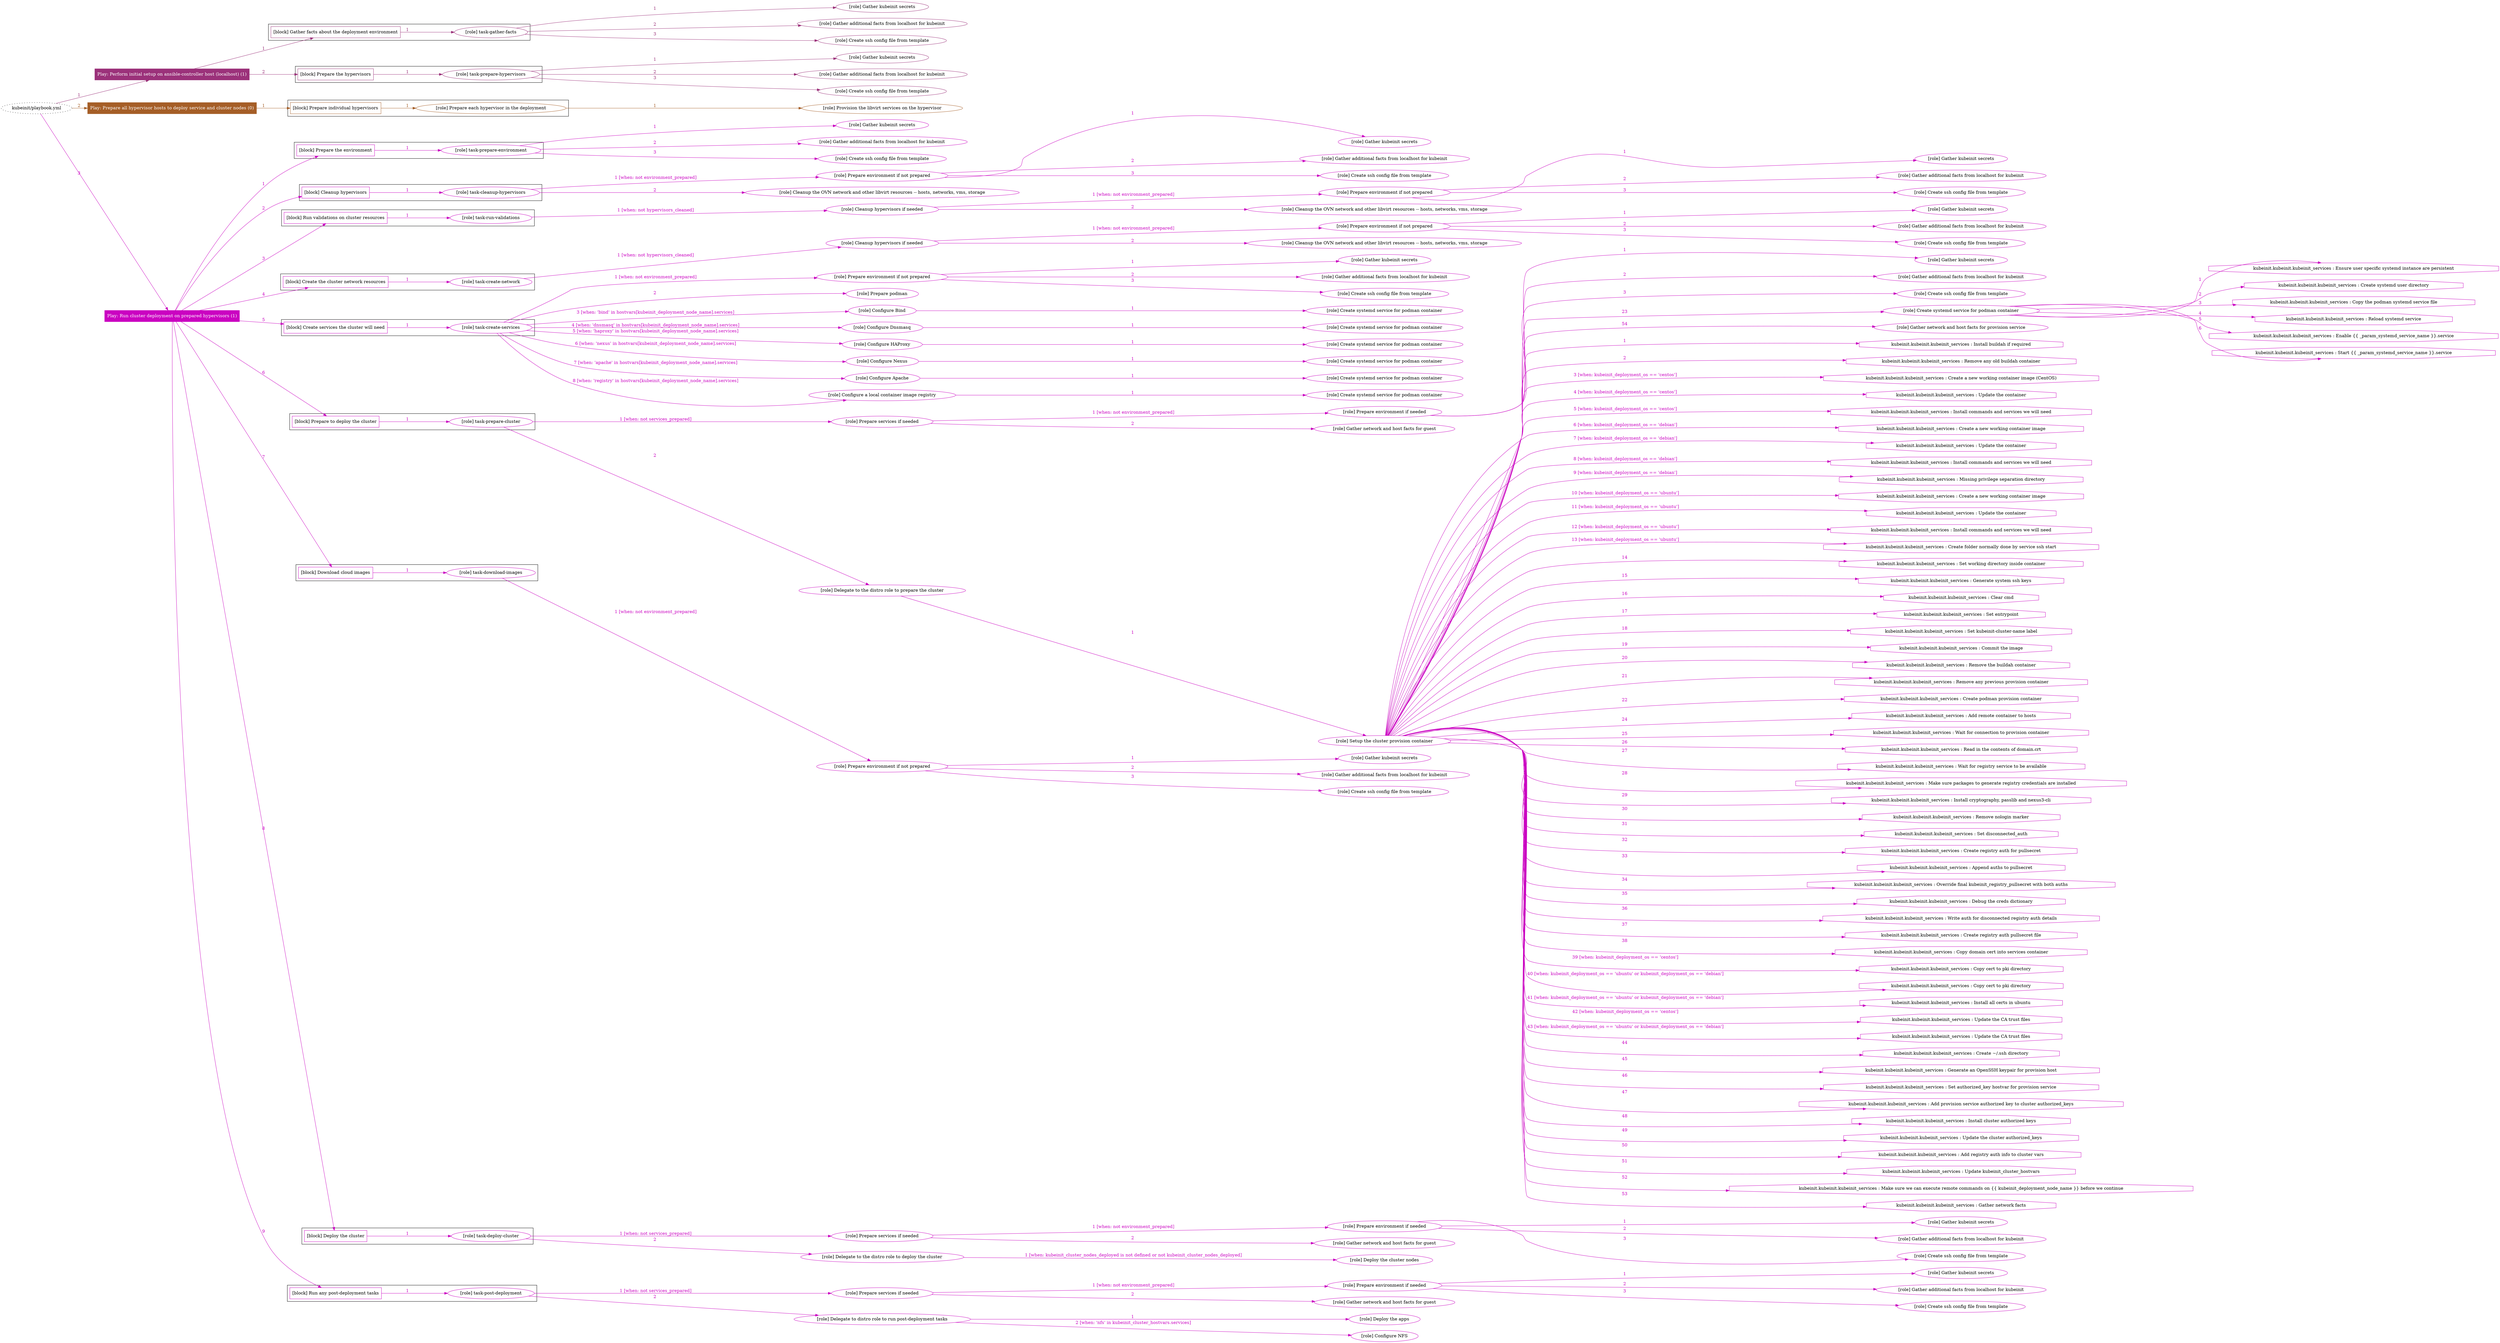 digraph {
	graph [concentrate=true ordering=in rankdir=LR ratio=fill]
	edge [esep=5 sep=10]
	"kubeinit/playbook.yml" [id=root_node style=dotted]
	play_161fb545 [label="Play: Perform initial setup on ansible-controller host (localhost) (1)" color="#9b317a" fontcolor="#ffffff" id=play_161fb545 shape=box style=filled tooltip=localhost]
	"kubeinit/playbook.yml" -> play_161fb545 [label="1 " color="#9b317a" fontcolor="#9b317a" id=edge_07bc4ae9 labeltooltip="1 " tooltip="1 "]
	subgraph "Gather kubeinit secrets" {
		role_1d4ae0b4 [label="[role] Gather kubeinit secrets" color="#9b317a" id=role_1d4ae0b4 tooltip="Gather kubeinit secrets"]
	}
	subgraph "Gather additional facts from localhost for kubeinit" {
		role_0557d3f3 [label="[role] Gather additional facts from localhost for kubeinit" color="#9b317a" id=role_0557d3f3 tooltip="Gather additional facts from localhost for kubeinit"]
	}
	subgraph "Create ssh config file from template" {
		role_966be692 [label="[role] Create ssh config file from template" color="#9b317a" id=role_966be692 tooltip="Create ssh config file from template"]
	}
	subgraph "task-gather-facts" {
		role_795b5321 [label="[role] task-gather-facts" color="#9b317a" id=role_795b5321 tooltip="task-gather-facts"]
		role_795b5321 -> role_1d4ae0b4 [label="1 " color="#9b317a" fontcolor="#9b317a" id=edge_e25fa1c0 labeltooltip="1 " tooltip="1 "]
		role_795b5321 -> role_0557d3f3 [label="2 " color="#9b317a" fontcolor="#9b317a" id=edge_8106f0be labeltooltip="2 " tooltip="2 "]
		role_795b5321 -> role_966be692 [label="3 " color="#9b317a" fontcolor="#9b317a" id=edge_cc050c00 labeltooltip="3 " tooltip="3 "]
	}
	subgraph "Gather kubeinit secrets" {
		role_13ea6774 [label="[role] Gather kubeinit secrets" color="#9b317a" id=role_13ea6774 tooltip="Gather kubeinit secrets"]
	}
	subgraph "Gather additional facts from localhost for kubeinit" {
		role_c8b3fc0b [label="[role] Gather additional facts from localhost for kubeinit" color="#9b317a" id=role_c8b3fc0b tooltip="Gather additional facts from localhost for kubeinit"]
	}
	subgraph "Create ssh config file from template" {
		role_4794362a [label="[role] Create ssh config file from template" color="#9b317a" id=role_4794362a tooltip="Create ssh config file from template"]
	}
	subgraph "task-prepare-hypervisors" {
		role_e2f5c1db [label="[role] task-prepare-hypervisors" color="#9b317a" id=role_e2f5c1db tooltip="task-prepare-hypervisors"]
		role_e2f5c1db -> role_13ea6774 [label="1 " color="#9b317a" fontcolor="#9b317a" id=edge_d39ec761 labeltooltip="1 " tooltip="1 "]
		role_e2f5c1db -> role_c8b3fc0b [label="2 " color="#9b317a" fontcolor="#9b317a" id=edge_7929bf1a labeltooltip="2 " tooltip="2 "]
		role_e2f5c1db -> role_4794362a [label="3 " color="#9b317a" fontcolor="#9b317a" id=edge_9513ed74 labeltooltip="3 " tooltip="3 "]
	}
	subgraph "Play: Perform initial setup on ansible-controller host (localhost) (1)" {
		play_161fb545 -> block_f057c8a6 [label=1 color="#9b317a" fontcolor="#9b317a" id=edge_de170e1b labeltooltip=1 tooltip=1]
		subgraph cluster_block_f057c8a6 {
			block_f057c8a6 [label="[block] Gather facts about the deployment environment" color="#9b317a" id=block_f057c8a6 labeltooltip="Gather facts about the deployment environment" shape=box tooltip="Gather facts about the deployment environment"]
			block_f057c8a6 -> role_795b5321 [label="1 " color="#9b317a" fontcolor="#9b317a" id=edge_22dc1c09 labeltooltip="1 " tooltip="1 "]
		}
		play_161fb545 -> block_312e659e [label=2 color="#9b317a" fontcolor="#9b317a" id=edge_0783a48b labeltooltip=2 tooltip=2]
		subgraph cluster_block_312e659e {
			block_312e659e [label="[block] Prepare the hypervisors" color="#9b317a" id=block_312e659e labeltooltip="Prepare the hypervisors" shape=box tooltip="Prepare the hypervisors"]
			block_312e659e -> role_e2f5c1db [label="1 " color="#9b317a" fontcolor="#9b317a" id=edge_181864c2 labeltooltip="1 " tooltip="1 "]
		}
	}
	play_097ec805 [label="Play: Prepare all hypervisor hosts to deploy service and cluster nodes (0)" color="#a55e27" fontcolor="#ffffff" id=play_097ec805 shape=box style=filled tooltip="Play: Prepare all hypervisor hosts to deploy service and cluster nodes (0)"]
	"kubeinit/playbook.yml" -> play_097ec805 [label="2 " color="#a55e27" fontcolor="#a55e27" id=edge_aebc85f0 labeltooltip="2 " tooltip="2 "]
	subgraph "Provision the libvirt services on the hypervisor" {
		role_3a2ae333 [label="[role] Provision the libvirt services on the hypervisor" color="#a55e27" id=role_3a2ae333 tooltip="Provision the libvirt services on the hypervisor"]
	}
	subgraph "Prepare each hypervisor in the deployment" {
		role_af806492 [label="[role] Prepare each hypervisor in the deployment" color="#a55e27" id=role_af806492 tooltip="Prepare each hypervisor in the deployment"]
		role_af806492 -> role_3a2ae333 [label="1 " color="#a55e27" fontcolor="#a55e27" id=edge_7d1c34f5 labeltooltip="1 " tooltip="1 "]
	}
	subgraph "Play: Prepare all hypervisor hosts to deploy service and cluster nodes (0)" {
		play_097ec805 -> block_094e171e [label=1 color="#a55e27" fontcolor="#a55e27" id=edge_fd8a26fb labeltooltip=1 tooltip=1]
		subgraph cluster_block_094e171e {
			block_094e171e [label="[block] Prepare individual hypervisors" color="#a55e27" id=block_094e171e labeltooltip="Prepare individual hypervisors" shape=box tooltip="Prepare individual hypervisors"]
			block_094e171e -> role_af806492 [label="1 " color="#a55e27" fontcolor="#a55e27" id=edge_0597531b labeltooltip="1 " tooltip="1 "]
		}
	}
	play_4b646411 [label="Play: Run cluster deployment on prepared hypervisors (1)" color="#ca02c1" fontcolor="#ffffff" id=play_4b646411 shape=box style=filled tooltip=localhost]
	"kubeinit/playbook.yml" -> play_4b646411 [label="3 " color="#ca02c1" fontcolor="#ca02c1" id=edge_4d733286 labeltooltip="3 " tooltip="3 "]
	subgraph "Gather kubeinit secrets" {
		role_c26badb5 [label="[role] Gather kubeinit secrets" color="#ca02c1" id=role_c26badb5 tooltip="Gather kubeinit secrets"]
	}
	subgraph "Gather additional facts from localhost for kubeinit" {
		role_538abefe [label="[role] Gather additional facts from localhost for kubeinit" color="#ca02c1" id=role_538abefe tooltip="Gather additional facts from localhost for kubeinit"]
	}
	subgraph "Create ssh config file from template" {
		role_8607a881 [label="[role] Create ssh config file from template" color="#ca02c1" id=role_8607a881 tooltip="Create ssh config file from template"]
	}
	subgraph "task-prepare-environment" {
		role_8136260b [label="[role] task-prepare-environment" color="#ca02c1" id=role_8136260b tooltip="task-prepare-environment"]
		role_8136260b -> role_c26badb5 [label="1 " color="#ca02c1" fontcolor="#ca02c1" id=edge_46ea714c labeltooltip="1 " tooltip="1 "]
		role_8136260b -> role_538abefe [label="2 " color="#ca02c1" fontcolor="#ca02c1" id=edge_efdd5c2e labeltooltip="2 " tooltip="2 "]
		role_8136260b -> role_8607a881 [label="3 " color="#ca02c1" fontcolor="#ca02c1" id=edge_ff48f983 labeltooltip="3 " tooltip="3 "]
	}
	subgraph "Gather kubeinit secrets" {
		role_77845cfb [label="[role] Gather kubeinit secrets" color="#ca02c1" id=role_77845cfb tooltip="Gather kubeinit secrets"]
	}
	subgraph "Gather additional facts from localhost for kubeinit" {
		role_7197af75 [label="[role] Gather additional facts from localhost for kubeinit" color="#ca02c1" id=role_7197af75 tooltip="Gather additional facts from localhost for kubeinit"]
	}
	subgraph "Create ssh config file from template" {
		role_c1a0d251 [label="[role] Create ssh config file from template" color="#ca02c1" id=role_c1a0d251 tooltip="Create ssh config file from template"]
	}
	subgraph "Prepare environment if not prepared" {
		role_d78b7ed5 [label="[role] Prepare environment if not prepared" color="#ca02c1" id=role_d78b7ed5 tooltip="Prepare environment if not prepared"]
		role_d78b7ed5 -> role_77845cfb [label="1 " color="#ca02c1" fontcolor="#ca02c1" id=edge_22ce2a37 labeltooltip="1 " tooltip="1 "]
		role_d78b7ed5 -> role_7197af75 [label="2 " color="#ca02c1" fontcolor="#ca02c1" id=edge_e9028660 labeltooltip="2 " tooltip="2 "]
		role_d78b7ed5 -> role_c1a0d251 [label="3 " color="#ca02c1" fontcolor="#ca02c1" id=edge_a6bd80c3 labeltooltip="3 " tooltip="3 "]
	}
	subgraph "Cleanup the OVN network and other libvirt resources -- hosts, networks, vms, storage" {
		role_cdbc198e [label="[role] Cleanup the OVN network and other libvirt resources -- hosts, networks, vms, storage" color="#ca02c1" id=role_cdbc198e tooltip="Cleanup the OVN network and other libvirt resources -- hosts, networks, vms, storage"]
	}
	subgraph "task-cleanup-hypervisors" {
		role_639eb0eb [label="[role] task-cleanup-hypervisors" color="#ca02c1" id=role_639eb0eb tooltip="task-cleanup-hypervisors"]
		role_639eb0eb -> role_d78b7ed5 [label="1 [when: not environment_prepared]" color="#ca02c1" fontcolor="#ca02c1" id=edge_4f6e9cdd labeltooltip="1 [when: not environment_prepared]" tooltip="1 [when: not environment_prepared]"]
		role_639eb0eb -> role_cdbc198e [label="2 " color="#ca02c1" fontcolor="#ca02c1" id=edge_8d7f98b1 labeltooltip="2 " tooltip="2 "]
	}
	subgraph "Gather kubeinit secrets" {
		role_e64cbb1a [label="[role] Gather kubeinit secrets" color="#ca02c1" id=role_e64cbb1a tooltip="Gather kubeinit secrets"]
	}
	subgraph "Gather additional facts from localhost for kubeinit" {
		role_98e47393 [label="[role] Gather additional facts from localhost for kubeinit" color="#ca02c1" id=role_98e47393 tooltip="Gather additional facts from localhost for kubeinit"]
	}
	subgraph "Create ssh config file from template" {
		role_b12498a5 [label="[role] Create ssh config file from template" color="#ca02c1" id=role_b12498a5 tooltip="Create ssh config file from template"]
	}
	subgraph "Prepare environment if not prepared" {
		role_a5c18c9c [label="[role] Prepare environment if not prepared" color="#ca02c1" id=role_a5c18c9c tooltip="Prepare environment if not prepared"]
		role_a5c18c9c -> role_e64cbb1a [label="1 " color="#ca02c1" fontcolor="#ca02c1" id=edge_e4ed903b labeltooltip="1 " tooltip="1 "]
		role_a5c18c9c -> role_98e47393 [label="2 " color="#ca02c1" fontcolor="#ca02c1" id=edge_84cdb03b labeltooltip="2 " tooltip="2 "]
		role_a5c18c9c -> role_b12498a5 [label="3 " color="#ca02c1" fontcolor="#ca02c1" id=edge_fd107c45 labeltooltip="3 " tooltip="3 "]
	}
	subgraph "Cleanup the OVN network and other libvirt resources -- hosts, networks, vms, storage" {
		role_38e33fdc [label="[role] Cleanup the OVN network and other libvirt resources -- hosts, networks, vms, storage" color="#ca02c1" id=role_38e33fdc tooltip="Cleanup the OVN network and other libvirt resources -- hosts, networks, vms, storage"]
	}
	subgraph "Cleanup hypervisors if needed" {
		role_2266b50e [label="[role] Cleanup hypervisors if needed" color="#ca02c1" id=role_2266b50e tooltip="Cleanup hypervisors if needed"]
		role_2266b50e -> role_a5c18c9c [label="1 [when: not environment_prepared]" color="#ca02c1" fontcolor="#ca02c1" id=edge_72daf93e labeltooltip="1 [when: not environment_prepared]" tooltip="1 [when: not environment_prepared]"]
		role_2266b50e -> role_38e33fdc [label="2 " color="#ca02c1" fontcolor="#ca02c1" id=edge_45f33d71 labeltooltip="2 " tooltip="2 "]
	}
	subgraph "task-run-validations" {
		role_00cfceb2 [label="[role] task-run-validations" color="#ca02c1" id=role_00cfceb2 tooltip="task-run-validations"]
		role_00cfceb2 -> role_2266b50e [label="1 [when: not hypervisors_cleaned]" color="#ca02c1" fontcolor="#ca02c1" id=edge_a82a592e labeltooltip="1 [when: not hypervisors_cleaned]" tooltip="1 [when: not hypervisors_cleaned]"]
	}
	subgraph "Gather kubeinit secrets" {
		role_e0aba7d0 [label="[role] Gather kubeinit secrets" color="#ca02c1" id=role_e0aba7d0 tooltip="Gather kubeinit secrets"]
	}
	subgraph "Gather additional facts from localhost for kubeinit" {
		role_9ad39211 [label="[role] Gather additional facts from localhost for kubeinit" color="#ca02c1" id=role_9ad39211 tooltip="Gather additional facts from localhost for kubeinit"]
	}
	subgraph "Create ssh config file from template" {
		role_c715d12a [label="[role] Create ssh config file from template" color="#ca02c1" id=role_c715d12a tooltip="Create ssh config file from template"]
	}
	subgraph "Prepare environment if not prepared" {
		role_6df77b5b [label="[role] Prepare environment if not prepared" color="#ca02c1" id=role_6df77b5b tooltip="Prepare environment if not prepared"]
		role_6df77b5b -> role_e0aba7d0 [label="1 " color="#ca02c1" fontcolor="#ca02c1" id=edge_cfae0a87 labeltooltip="1 " tooltip="1 "]
		role_6df77b5b -> role_9ad39211 [label="2 " color="#ca02c1" fontcolor="#ca02c1" id=edge_0b344768 labeltooltip="2 " tooltip="2 "]
		role_6df77b5b -> role_c715d12a [label="3 " color="#ca02c1" fontcolor="#ca02c1" id=edge_f10e1a5e labeltooltip="3 " tooltip="3 "]
	}
	subgraph "Cleanup the OVN network and other libvirt resources -- hosts, networks, vms, storage" {
		role_6e565cf8 [label="[role] Cleanup the OVN network and other libvirt resources -- hosts, networks, vms, storage" color="#ca02c1" id=role_6e565cf8 tooltip="Cleanup the OVN network and other libvirt resources -- hosts, networks, vms, storage"]
	}
	subgraph "Cleanup hypervisors if needed" {
		role_74137e73 [label="[role] Cleanup hypervisors if needed" color="#ca02c1" id=role_74137e73 tooltip="Cleanup hypervisors if needed"]
		role_74137e73 -> role_6df77b5b [label="1 [when: not environment_prepared]" color="#ca02c1" fontcolor="#ca02c1" id=edge_16efb86e labeltooltip="1 [when: not environment_prepared]" tooltip="1 [when: not environment_prepared]"]
		role_74137e73 -> role_6e565cf8 [label="2 " color="#ca02c1" fontcolor="#ca02c1" id=edge_742bc786 labeltooltip="2 " tooltip="2 "]
	}
	subgraph "task-create-network" {
		role_76b92125 [label="[role] task-create-network" color="#ca02c1" id=role_76b92125 tooltip="task-create-network"]
		role_76b92125 -> role_74137e73 [label="1 [when: not hypervisors_cleaned]" color="#ca02c1" fontcolor="#ca02c1" id=edge_37650b84 labeltooltip="1 [when: not hypervisors_cleaned]" tooltip="1 [when: not hypervisors_cleaned]"]
	}
	subgraph "Gather kubeinit secrets" {
		role_a2f4f093 [label="[role] Gather kubeinit secrets" color="#ca02c1" id=role_a2f4f093 tooltip="Gather kubeinit secrets"]
	}
	subgraph "Gather additional facts from localhost for kubeinit" {
		role_24dbbfd0 [label="[role] Gather additional facts from localhost for kubeinit" color="#ca02c1" id=role_24dbbfd0 tooltip="Gather additional facts from localhost for kubeinit"]
	}
	subgraph "Create ssh config file from template" {
		role_99889668 [label="[role] Create ssh config file from template" color="#ca02c1" id=role_99889668 tooltip="Create ssh config file from template"]
	}
	subgraph "Prepare environment if not prepared" {
		role_e1d9a2fe [label="[role] Prepare environment if not prepared" color="#ca02c1" id=role_e1d9a2fe tooltip="Prepare environment if not prepared"]
		role_e1d9a2fe -> role_a2f4f093 [label="1 " color="#ca02c1" fontcolor="#ca02c1" id=edge_87b93f56 labeltooltip="1 " tooltip="1 "]
		role_e1d9a2fe -> role_24dbbfd0 [label="2 " color="#ca02c1" fontcolor="#ca02c1" id=edge_62134ba2 labeltooltip="2 " tooltip="2 "]
		role_e1d9a2fe -> role_99889668 [label="3 " color="#ca02c1" fontcolor="#ca02c1" id=edge_2d51f99e labeltooltip="3 " tooltip="3 "]
	}
	subgraph "Prepare podman" {
		role_8a45f755 [label="[role] Prepare podman" color="#ca02c1" id=role_8a45f755 tooltip="Prepare podman"]
	}
	subgraph "Create systemd service for podman container" {
		role_1eb85fe0 [label="[role] Create systemd service for podman container" color="#ca02c1" id=role_1eb85fe0 tooltip="Create systemd service for podman container"]
	}
	subgraph "Configure Bind" {
		role_d8ce7f6c [label="[role] Configure Bind" color="#ca02c1" id=role_d8ce7f6c tooltip="Configure Bind"]
		role_d8ce7f6c -> role_1eb85fe0 [label="1 " color="#ca02c1" fontcolor="#ca02c1" id=edge_16bc37e4 labeltooltip="1 " tooltip="1 "]
	}
	subgraph "Create systemd service for podman container" {
		role_e0b02c57 [label="[role] Create systemd service for podman container" color="#ca02c1" id=role_e0b02c57 tooltip="Create systemd service for podman container"]
	}
	subgraph "Configure Dnsmasq" {
		role_8887bf1d [label="[role] Configure Dnsmasq" color="#ca02c1" id=role_8887bf1d tooltip="Configure Dnsmasq"]
		role_8887bf1d -> role_e0b02c57 [label="1 " color="#ca02c1" fontcolor="#ca02c1" id=edge_5bd469f8 labeltooltip="1 " tooltip="1 "]
	}
	subgraph "Create systemd service for podman container" {
		role_62176a92 [label="[role] Create systemd service for podman container" color="#ca02c1" id=role_62176a92 tooltip="Create systemd service for podman container"]
	}
	subgraph "Configure HAProxy" {
		role_5ac6f48b [label="[role] Configure HAProxy" color="#ca02c1" id=role_5ac6f48b tooltip="Configure HAProxy"]
		role_5ac6f48b -> role_62176a92 [label="1 " color="#ca02c1" fontcolor="#ca02c1" id=edge_8a759e9c labeltooltip="1 " tooltip="1 "]
	}
	subgraph "Create systemd service for podman container" {
		role_4e74ee73 [label="[role] Create systemd service for podman container" color="#ca02c1" id=role_4e74ee73 tooltip="Create systemd service for podman container"]
	}
	subgraph "Configure Nexus" {
		role_d71cc348 [label="[role] Configure Nexus" color="#ca02c1" id=role_d71cc348 tooltip="Configure Nexus"]
		role_d71cc348 -> role_4e74ee73 [label="1 " color="#ca02c1" fontcolor="#ca02c1" id=edge_0de68a00 labeltooltip="1 " tooltip="1 "]
	}
	subgraph "Create systemd service for podman container" {
		role_491981ed [label="[role] Create systemd service for podman container" color="#ca02c1" id=role_491981ed tooltip="Create systemd service for podman container"]
	}
	subgraph "Configure Apache" {
		role_ea9db0ea [label="[role] Configure Apache" color="#ca02c1" id=role_ea9db0ea tooltip="Configure Apache"]
		role_ea9db0ea -> role_491981ed [label="1 " color="#ca02c1" fontcolor="#ca02c1" id=edge_3520ad9e labeltooltip="1 " tooltip="1 "]
	}
	subgraph "Create systemd service for podman container" {
		role_93341c23 [label="[role] Create systemd service for podman container" color="#ca02c1" id=role_93341c23 tooltip="Create systemd service for podman container"]
	}
	subgraph "Configure a local container image registry" {
		role_f07576aa [label="[role] Configure a local container image registry" color="#ca02c1" id=role_f07576aa tooltip="Configure a local container image registry"]
		role_f07576aa -> role_93341c23 [label="1 " color="#ca02c1" fontcolor="#ca02c1" id=edge_aefea14f labeltooltip="1 " tooltip="1 "]
	}
	subgraph "task-create-services" {
		role_06b4d552 [label="[role] task-create-services" color="#ca02c1" id=role_06b4d552 tooltip="task-create-services"]
		role_06b4d552 -> role_e1d9a2fe [label="1 [when: not environment_prepared]" color="#ca02c1" fontcolor="#ca02c1" id=edge_2adce123 labeltooltip="1 [when: not environment_prepared]" tooltip="1 [when: not environment_prepared]"]
		role_06b4d552 -> role_8a45f755 [label="2 " color="#ca02c1" fontcolor="#ca02c1" id=edge_92478814 labeltooltip="2 " tooltip="2 "]
		role_06b4d552 -> role_d8ce7f6c [label="3 [when: 'bind' in hostvars[kubeinit_deployment_node_name].services]" color="#ca02c1" fontcolor="#ca02c1" id=edge_ccc0a01f labeltooltip="3 [when: 'bind' in hostvars[kubeinit_deployment_node_name].services]" tooltip="3 [when: 'bind' in hostvars[kubeinit_deployment_node_name].services]"]
		role_06b4d552 -> role_8887bf1d [label="4 [when: 'dnsmasq' in hostvars[kubeinit_deployment_node_name].services]" color="#ca02c1" fontcolor="#ca02c1" id=edge_9f41b535 labeltooltip="4 [when: 'dnsmasq' in hostvars[kubeinit_deployment_node_name].services]" tooltip="4 [when: 'dnsmasq' in hostvars[kubeinit_deployment_node_name].services]"]
		role_06b4d552 -> role_5ac6f48b [label="5 [when: 'haproxy' in hostvars[kubeinit_deployment_node_name].services]" color="#ca02c1" fontcolor="#ca02c1" id=edge_1514c240 labeltooltip="5 [when: 'haproxy' in hostvars[kubeinit_deployment_node_name].services]" tooltip="5 [when: 'haproxy' in hostvars[kubeinit_deployment_node_name].services]"]
		role_06b4d552 -> role_d71cc348 [label="6 [when: 'nexus' in hostvars[kubeinit_deployment_node_name].services]" color="#ca02c1" fontcolor="#ca02c1" id=edge_27ca3f04 labeltooltip="6 [when: 'nexus' in hostvars[kubeinit_deployment_node_name].services]" tooltip="6 [when: 'nexus' in hostvars[kubeinit_deployment_node_name].services]"]
		role_06b4d552 -> role_ea9db0ea [label="7 [when: 'apache' in hostvars[kubeinit_deployment_node_name].services]" color="#ca02c1" fontcolor="#ca02c1" id=edge_29c1d843 labeltooltip="7 [when: 'apache' in hostvars[kubeinit_deployment_node_name].services]" tooltip="7 [when: 'apache' in hostvars[kubeinit_deployment_node_name].services]"]
		role_06b4d552 -> role_f07576aa [label="8 [when: 'registry' in hostvars[kubeinit_deployment_node_name].services]" color="#ca02c1" fontcolor="#ca02c1" id=edge_b29a48a8 labeltooltip="8 [when: 'registry' in hostvars[kubeinit_deployment_node_name].services]" tooltip="8 [when: 'registry' in hostvars[kubeinit_deployment_node_name].services]"]
	}
	subgraph "Gather kubeinit secrets" {
		role_848a20da [label="[role] Gather kubeinit secrets" color="#ca02c1" id=role_848a20da tooltip="Gather kubeinit secrets"]
	}
	subgraph "Gather additional facts from localhost for kubeinit" {
		role_be961be1 [label="[role] Gather additional facts from localhost for kubeinit" color="#ca02c1" id=role_be961be1 tooltip="Gather additional facts from localhost for kubeinit"]
	}
	subgraph "Create ssh config file from template" {
		role_9dfc5c3a [label="[role] Create ssh config file from template" color="#ca02c1" id=role_9dfc5c3a tooltip="Create ssh config file from template"]
	}
	subgraph "Prepare environment if needed" {
		role_c9c03fee [label="[role] Prepare environment if needed" color="#ca02c1" id=role_c9c03fee tooltip="Prepare environment if needed"]
		role_c9c03fee -> role_848a20da [label="1 " color="#ca02c1" fontcolor="#ca02c1" id=edge_3715dfe8 labeltooltip="1 " tooltip="1 "]
		role_c9c03fee -> role_be961be1 [label="2 " color="#ca02c1" fontcolor="#ca02c1" id=edge_08354f8f labeltooltip="2 " tooltip="2 "]
		role_c9c03fee -> role_9dfc5c3a [label="3 " color="#ca02c1" fontcolor="#ca02c1" id=edge_955cbb79 labeltooltip="3 " tooltip="3 "]
	}
	subgraph "Gather network and host facts for guest" {
		role_fb88a51d [label="[role] Gather network and host facts for guest" color="#ca02c1" id=role_fb88a51d tooltip="Gather network and host facts for guest"]
	}
	subgraph "Prepare services if needed" {
		role_73895873 [label="[role] Prepare services if needed" color="#ca02c1" id=role_73895873 tooltip="Prepare services if needed"]
		role_73895873 -> role_c9c03fee [label="1 [when: not environment_prepared]" color="#ca02c1" fontcolor="#ca02c1" id=edge_ca8d6138 labeltooltip="1 [when: not environment_prepared]" tooltip="1 [when: not environment_prepared]"]
		role_73895873 -> role_fb88a51d [label="2 " color="#ca02c1" fontcolor="#ca02c1" id=edge_a195a735 labeltooltip="2 " tooltip="2 "]
	}
	subgraph "Create systemd service for podman container" {
		role_ae908179 [label="[role] Create systemd service for podman container" color="#ca02c1" id=role_ae908179 tooltip="Create systemd service for podman container"]
		task_70da8f4c [label="kubeinit.kubeinit.kubeinit_services : Ensure user specific systemd instance are persistent" color="#ca02c1" id=task_70da8f4c shape=octagon tooltip="kubeinit.kubeinit.kubeinit_services : Ensure user specific systemd instance are persistent"]
		role_ae908179 -> task_70da8f4c [label="1 " color="#ca02c1" fontcolor="#ca02c1" id=edge_ea4719f0 labeltooltip="1 " tooltip="1 "]
		task_1a4ffa28 [label="kubeinit.kubeinit.kubeinit_services : Create systemd user directory" color="#ca02c1" id=task_1a4ffa28 shape=octagon tooltip="kubeinit.kubeinit.kubeinit_services : Create systemd user directory"]
		role_ae908179 -> task_1a4ffa28 [label="2 " color="#ca02c1" fontcolor="#ca02c1" id=edge_a71a3ab7 labeltooltip="2 " tooltip="2 "]
		task_116a84b4 [label="kubeinit.kubeinit.kubeinit_services : Copy the podman systemd service file" color="#ca02c1" id=task_116a84b4 shape=octagon tooltip="kubeinit.kubeinit.kubeinit_services : Copy the podman systemd service file"]
		role_ae908179 -> task_116a84b4 [label="3 " color="#ca02c1" fontcolor="#ca02c1" id=edge_732172d6 labeltooltip="3 " tooltip="3 "]
		task_022e41e7 [label="kubeinit.kubeinit.kubeinit_services : Reload systemd service" color="#ca02c1" id=task_022e41e7 shape=octagon tooltip="kubeinit.kubeinit.kubeinit_services : Reload systemd service"]
		role_ae908179 -> task_022e41e7 [label="4 " color="#ca02c1" fontcolor="#ca02c1" id=edge_14517e40 labeltooltip="4 " tooltip="4 "]
		task_234d7673 [label="kubeinit.kubeinit.kubeinit_services : Enable {{ _param_systemd_service_name }}.service" color="#ca02c1" id=task_234d7673 shape=octagon tooltip="kubeinit.kubeinit.kubeinit_services : Enable {{ _param_systemd_service_name }}.service"]
		role_ae908179 -> task_234d7673 [label="5 " color="#ca02c1" fontcolor="#ca02c1" id=edge_cbd40cfc labeltooltip="5 " tooltip="5 "]
		task_ea78f2dc [label="kubeinit.kubeinit.kubeinit_services : Start {{ _param_systemd_service_name }}.service" color="#ca02c1" id=task_ea78f2dc shape=octagon tooltip="kubeinit.kubeinit.kubeinit_services : Start {{ _param_systemd_service_name }}.service"]
		role_ae908179 -> task_ea78f2dc [label="6 " color="#ca02c1" fontcolor="#ca02c1" id=edge_f1c38bbb labeltooltip="6 " tooltip="6 "]
	}
	subgraph "Gather network and host facts for provision service" {
		role_8ab2c367 [label="[role] Gather network and host facts for provision service" color="#ca02c1" id=role_8ab2c367 tooltip="Gather network and host facts for provision service"]
	}
	subgraph "Setup the cluster provision container" {
		role_2602a9e4 [label="[role] Setup the cluster provision container" color="#ca02c1" id=role_2602a9e4 tooltip="Setup the cluster provision container"]
		task_89b37c84 [label="kubeinit.kubeinit.kubeinit_services : Install buildah if required" color="#ca02c1" id=task_89b37c84 shape=octagon tooltip="kubeinit.kubeinit.kubeinit_services : Install buildah if required"]
		role_2602a9e4 -> task_89b37c84 [label="1 " color="#ca02c1" fontcolor="#ca02c1" id=edge_e7e9a555 labeltooltip="1 " tooltip="1 "]
		task_ecfc0b03 [label="kubeinit.kubeinit.kubeinit_services : Remove any old buildah container" color="#ca02c1" id=task_ecfc0b03 shape=octagon tooltip="kubeinit.kubeinit.kubeinit_services : Remove any old buildah container"]
		role_2602a9e4 -> task_ecfc0b03 [label="2 " color="#ca02c1" fontcolor="#ca02c1" id=edge_fa55474d labeltooltip="2 " tooltip="2 "]
		task_7e312e91 [label="kubeinit.kubeinit.kubeinit_services : Create a new working container image (CentOS)" color="#ca02c1" id=task_7e312e91 shape=octagon tooltip="kubeinit.kubeinit.kubeinit_services : Create a new working container image (CentOS)"]
		role_2602a9e4 -> task_7e312e91 [label="3 [when: kubeinit_deployment_os == 'centos']" color="#ca02c1" fontcolor="#ca02c1" id=edge_f2edcd56 labeltooltip="3 [when: kubeinit_deployment_os == 'centos']" tooltip="3 [when: kubeinit_deployment_os == 'centos']"]
		task_3ff66a09 [label="kubeinit.kubeinit.kubeinit_services : Update the container" color="#ca02c1" id=task_3ff66a09 shape=octagon tooltip="kubeinit.kubeinit.kubeinit_services : Update the container"]
		role_2602a9e4 -> task_3ff66a09 [label="4 [when: kubeinit_deployment_os == 'centos']" color="#ca02c1" fontcolor="#ca02c1" id=edge_3556de99 labeltooltip="4 [when: kubeinit_deployment_os == 'centos']" tooltip="4 [when: kubeinit_deployment_os == 'centos']"]
		task_9fe0d851 [label="kubeinit.kubeinit.kubeinit_services : Install commands and services we will need" color="#ca02c1" id=task_9fe0d851 shape=octagon tooltip="kubeinit.kubeinit.kubeinit_services : Install commands and services we will need"]
		role_2602a9e4 -> task_9fe0d851 [label="5 [when: kubeinit_deployment_os == 'centos']" color="#ca02c1" fontcolor="#ca02c1" id=edge_c0fbcce6 labeltooltip="5 [when: kubeinit_deployment_os == 'centos']" tooltip="5 [when: kubeinit_deployment_os == 'centos']"]
		task_754b387e [label="kubeinit.kubeinit.kubeinit_services : Create a new working container image" color="#ca02c1" id=task_754b387e shape=octagon tooltip="kubeinit.kubeinit.kubeinit_services : Create a new working container image"]
		role_2602a9e4 -> task_754b387e [label="6 [when: kubeinit_deployment_os == 'debian']" color="#ca02c1" fontcolor="#ca02c1" id=edge_146572fe labeltooltip="6 [when: kubeinit_deployment_os == 'debian']" tooltip="6 [when: kubeinit_deployment_os == 'debian']"]
		task_5daa2b6d [label="kubeinit.kubeinit.kubeinit_services : Update the container" color="#ca02c1" id=task_5daa2b6d shape=octagon tooltip="kubeinit.kubeinit.kubeinit_services : Update the container"]
		role_2602a9e4 -> task_5daa2b6d [label="7 [when: kubeinit_deployment_os == 'debian']" color="#ca02c1" fontcolor="#ca02c1" id=edge_1d1caf1a labeltooltip="7 [when: kubeinit_deployment_os == 'debian']" tooltip="7 [when: kubeinit_deployment_os == 'debian']"]
		task_371fb4fb [label="kubeinit.kubeinit.kubeinit_services : Install commands and services we will need" color="#ca02c1" id=task_371fb4fb shape=octagon tooltip="kubeinit.kubeinit.kubeinit_services : Install commands and services we will need"]
		role_2602a9e4 -> task_371fb4fb [label="8 [when: kubeinit_deployment_os == 'debian']" color="#ca02c1" fontcolor="#ca02c1" id=edge_4f69d211 labeltooltip="8 [when: kubeinit_deployment_os == 'debian']" tooltip="8 [when: kubeinit_deployment_os == 'debian']"]
		task_dc09f3f8 [label="kubeinit.kubeinit.kubeinit_services : Missing privilege separation directory" color="#ca02c1" id=task_dc09f3f8 shape=octagon tooltip="kubeinit.kubeinit.kubeinit_services : Missing privilege separation directory"]
		role_2602a9e4 -> task_dc09f3f8 [label="9 [when: kubeinit_deployment_os == 'debian']" color="#ca02c1" fontcolor="#ca02c1" id=edge_b6358277 labeltooltip="9 [when: kubeinit_deployment_os == 'debian']" tooltip="9 [when: kubeinit_deployment_os == 'debian']"]
		task_8e7ab317 [label="kubeinit.kubeinit.kubeinit_services : Create a new working container image" color="#ca02c1" id=task_8e7ab317 shape=octagon tooltip="kubeinit.kubeinit.kubeinit_services : Create a new working container image"]
		role_2602a9e4 -> task_8e7ab317 [label="10 [when: kubeinit_deployment_os == 'ubuntu']" color="#ca02c1" fontcolor="#ca02c1" id=edge_eedebe9c labeltooltip="10 [when: kubeinit_deployment_os == 'ubuntu']" tooltip="10 [when: kubeinit_deployment_os == 'ubuntu']"]
		task_ba49e489 [label="kubeinit.kubeinit.kubeinit_services : Update the container" color="#ca02c1" id=task_ba49e489 shape=octagon tooltip="kubeinit.kubeinit.kubeinit_services : Update the container"]
		role_2602a9e4 -> task_ba49e489 [label="11 [when: kubeinit_deployment_os == 'ubuntu']" color="#ca02c1" fontcolor="#ca02c1" id=edge_d67f8b91 labeltooltip="11 [when: kubeinit_deployment_os == 'ubuntu']" tooltip="11 [when: kubeinit_deployment_os == 'ubuntu']"]
		task_f8fecd41 [label="kubeinit.kubeinit.kubeinit_services : Install commands and services we will need" color="#ca02c1" id=task_f8fecd41 shape=octagon tooltip="kubeinit.kubeinit.kubeinit_services : Install commands and services we will need"]
		role_2602a9e4 -> task_f8fecd41 [label="12 [when: kubeinit_deployment_os == 'ubuntu']" color="#ca02c1" fontcolor="#ca02c1" id=edge_fe57be5d labeltooltip="12 [when: kubeinit_deployment_os == 'ubuntu']" tooltip="12 [when: kubeinit_deployment_os == 'ubuntu']"]
		task_43f54566 [label="kubeinit.kubeinit.kubeinit_services : Create folder normally done by service ssh start" color="#ca02c1" id=task_43f54566 shape=octagon tooltip="kubeinit.kubeinit.kubeinit_services : Create folder normally done by service ssh start"]
		role_2602a9e4 -> task_43f54566 [label="13 [when: kubeinit_deployment_os == 'ubuntu']" color="#ca02c1" fontcolor="#ca02c1" id=edge_54099abb labeltooltip="13 [when: kubeinit_deployment_os == 'ubuntu']" tooltip="13 [when: kubeinit_deployment_os == 'ubuntu']"]
		task_272daee3 [label="kubeinit.kubeinit.kubeinit_services : Set working directory inside container" color="#ca02c1" id=task_272daee3 shape=octagon tooltip="kubeinit.kubeinit.kubeinit_services : Set working directory inside container"]
		role_2602a9e4 -> task_272daee3 [label="14 " color="#ca02c1" fontcolor="#ca02c1" id=edge_c6cbfd69 labeltooltip="14 " tooltip="14 "]
		task_2f5c1ce8 [label="kubeinit.kubeinit.kubeinit_services : Generate system ssh keys" color="#ca02c1" id=task_2f5c1ce8 shape=octagon tooltip="kubeinit.kubeinit.kubeinit_services : Generate system ssh keys"]
		role_2602a9e4 -> task_2f5c1ce8 [label="15 " color="#ca02c1" fontcolor="#ca02c1" id=edge_88bd8923 labeltooltip="15 " tooltip="15 "]
		task_68986e9d [label="kubeinit.kubeinit.kubeinit_services : Clear cmd" color="#ca02c1" id=task_68986e9d shape=octagon tooltip="kubeinit.kubeinit.kubeinit_services : Clear cmd"]
		role_2602a9e4 -> task_68986e9d [label="16 " color="#ca02c1" fontcolor="#ca02c1" id=edge_0d160b7d labeltooltip="16 " tooltip="16 "]
		task_f53e6592 [label="kubeinit.kubeinit.kubeinit_services : Set entrypoint" color="#ca02c1" id=task_f53e6592 shape=octagon tooltip="kubeinit.kubeinit.kubeinit_services : Set entrypoint"]
		role_2602a9e4 -> task_f53e6592 [label="17 " color="#ca02c1" fontcolor="#ca02c1" id=edge_f86a76be labeltooltip="17 " tooltip="17 "]
		task_de8ad903 [label="kubeinit.kubeinit.kubeinit_services : Set kubeinit-cluster-name label" color="#ca02c1" id=task_de8ad903 shape=octagon tooltip="kubeinit.kubeinit.kubeinit_services : Set kubeinit-cluster-name label"]
		role_2602a9e4 -> task_de8ad903 [label="18 " color="#ca02c1" fontcolor="#ca02c1" id=edge_acdd26cd labeltooltip="18 " tooltip="18 "]
		task_4ee34953 [label="kubeinit.kubeinit.kubeinit_services : Commit the image" color="#ca02c1" id=task_4ee34953 shape=octagon tooltip="kubeinit.kubeinit.kubeinit_services : Commit the image"]
		role_2602a9e4 -> task_4ee34953 [label="19 " color="#ca02c1" fontcolor="#ca02c1" id=edge_6bd4c338 labeltooltip="19 " tooltip="19 "]
		task_04770679 [label="kubeinit.kubeinit.kubeinit_services : Remove the buildah container" color="#ca02c1" id=task_04770679 shape=octagon tooltip="kubeinit.kubeinit.kubeinit_services : Remove the buildah container"]
		role_2602a9e4 -> task_04770679 [label="20 " color="#ca02c1" fontcolor="#ca02c1" id=edge_ccf6bf61 labeltooltip="20 " tooltip="20 "]
		task_96ba7447 [label="kubeinit.kubeinit.kubeinit_services : Remove any previous provision container" color="#ca02c1" id=task_96ba7447 shape=octagon tooltip="kubeinit.kubeinit.kubeinit_services : Remove any previous provision container"]
		role_2602a9e4 -> task_96ba7447 [label="21 " color="#ca02c1" fontcolor="#ca02c1" id=edge_13946dbc labeltooltip="21 " tooltip="21 "]
		task_e1fad9e6 [label="kubeinit.kubeinit.kubeinit_services : Create podman provision container" color="#ca02c1" id=task_e1fad9e6 shape=octagon tooltip="kubeinit.kubeinit.kubeinit_services : Create podman provision container"]
		role_2602a9e4 -> task_e1fad9e6 [label="22 " color="#ca02c1" fontcolor="#ca02c1" id=edge_25fdeb2f labeltooltip="22 " tooltip="22 "]
		role_2602a9e4 -> role_ae908179 [label="23 " color="#ca02c1" fontcolor="#ca02c1" id=edge_3b81960c labeltooltip="23 " tooltip="23 "]
		task_1d40d923 [label="kubeinit.kubeinit.kubeinit_services : Add remote container to hosts" color="#ca02c1" id=task_1d40d923 shape=octagon tooltip="kubeinit.kubeinit.kubeinit_services : Add remote container to hosts"]
		role_2602a9e4 -> task_1d40d923 [label="24 " color="#ca02c1" fontcolor="#ca02c1" id=edge_5579b1e3 labeltooltip="24 " tooltip="24 "]
		task_e9ae2a59 [label="kubeinit.kubeinit.kubeinit_services : Wait for connection to provision container" color="#ca02c1" id=task_e9ae2a59 shape=octagon tooltip="kubeinit.kubeinit.kubeinit_services : Wait for connection to provision container"]
		role_2602a9e4 -> task_e9ae2a59 [label="25 " color="#ca02c1" fontcolor="#ca02c1" id=edge_ed278fc2 labeltooltip="25 " tooltip="25 "]
		task_fb742193 [label="kubeinit.kubeinit.kubeinit_services : Read in the contents of domain.crt" color="#ca02c1" id=task_fb742193 shape=octagon tooltip="kubeinit.kubeinit.kubeinit_services : Read in the contents of domain.crt"]
		role_2602a9e4 -> task_fb742193 [label="26 " color="#ca02c1" fontcolor="#ca02c1" id=edge_3f61d5b9 labeltooltip="26 " tooltip="26 "]
		task_44404f04 [label="kubeinit.kubeinit.kubeinit_services : Wait for registry service to be available" color="#ca02c1" id=task_44404f04 shape=octagon tooltip="kubeinit.kubeinit.kubeinit_services : Wait for registry service to be available"]
		role_2602a9e4 -> task_44404f04 [label="27 " color="#ca02c1" fontcolor="#ca02c1" id=edge_16e7651c labeltooltip="27 " tooltip="27 "]
		task_134627f8 [label="kubeinit.kubeinit.kubeinit_services : Make sure packages to generate registry credentials are installed" color="#ca02c1" id=task_134627f8 shape=octagon tooltip="kubeinit.kubeinit.kubeinit_services : Make sure packages to generate registry credentials are installed"]
		role_2602a9e4 -> task_134627f8 [label="28 " color="#ca02c1" fontcolor="#ca02c1" id=edge_6cc4dbfe labeltooltip="28 " tooltip="28 "]
		task_06fbd3a8 [label="kubeinit.kubeinit.kubeinit_services : Install cryptography, passlib and nexus3-cli" color="#ca02c1" id=task_06fbd3a8 shape=octagon tooltip="kubeinit.kubeinit.kubeinit_services : Install cryptography, passlib and nexus3-cli"]
		role_2602a9e4 -> task_06fbd3a8 [label="29 " color="#ca02c1" fontcolor="#ca02c1" id=edge_7d9a53c3 labeltooltip="29 " tooltip="29 "]
		task_8c495966 [label="kubeinit.kubeinit.kubeinit_services : Remove nologin marker" color="#ca02c1" id=task_8c495966 shape=octagon tooltip="kubeinit.kubeinit.kubeinit_services : Remove nologin marker"]
		role_2602a9e4 -> task_8c495966 [label="30 " color="#ca02c1" fontcolor="#ca02c1" id=edge_050ec3df labeltooltip="30 " tooltip="30 "]
		task_dd5af7fa [label="kubeinit.kubeinit.kubeinit_services : Set disconnected_auth" color="#ca02c1" id=task_dd5af7fa shape=octagon tooltip="kubeinit.kubeinit.kubeinit_services : Set disconnected_auth"]
		role_2602a9e4 -> task_dd5af7fa [label="31 " color="#ca02c1" fontcolor="#ca02c1" id=edge_af6da552 labeltooltip="31 " tooltip="31 "]
		task_9866184e [label="kubeinit.kubeinit.kubeinit_services : Create registry auth for pullsecret" color="#ca02c1" id=task_9866184e shape=octagon tooltip="kubeinit.kubeinit.kubeinit_services : Create registry auth for pullsecret"]
		role_2602a9e4 -> task_9866184e [label="32 " color="#ca02c1" fontcolor="#ca02c1" id=edge_82905af3 labeltooltip="32 " tooltip="32 "]
		task_c286f497 [label="kubeinit.kubeinit.kubeinit_services : Append auths to pullsecret" color="#ca02c1" id=task_c286f497 shape=octagon tooltip="kubeinit.kubeinit.kubeinit_services : Append auths to pullsecret"]
		role_2602a9e4 -> task_c286f497 [label="33 " color="#ca02c1" fontcolor="#ca02c1" id=edge_71bfd763 labeltooltip="33 " tooltip="33 "]
		task_89e83428 [label="kubeinit.kubeinit.kubeinit_services : Override final kubeinit_registry_pullsecret with both auths" color="#ca02c1" id=task_89e83428 shape=octagon tooltip="kubeinit.kubeinit.kubeinit_services : Override final kubeinit_registry_pullsecret with both auths"]
		role_2602a9e4 -> task_89e83428 [label="34 " color="#ca02c1" fontcolor="#ca02c1" id=edge_cf50d9ec labeltooltip="34 " tooltip="34 "]
		task_67fe98d1 [label="kubeinit.kubeinit.kubeinit_services : Debug the creds dictionary" color="#ca02c1" id=task_67fe98d1 shape=octagon tooltip="kubeinit.kubeinit.kubeinit_services : Debug the creds dictionary"]
		role_2602a9e4 -> task_67fe98d1 [label="35 " color="#ca02c1" fontcolor="#ca02c1" id=edge_334ce54d labeltooltip="35 " tooltip="35 "]
		task_bdba622b [label="kubeinit.kubeinit.kubeinit_services : Write auth for disconnected registry auth details" color="#ca02c1" id=task_bdba622b shape=octagon tooltip="kubeinit.kubeinit.kubeinit_services : Write auth for disconnected registry auth details"]
		role_2602a9e4 -> task_bdba622b [label="36 " color="#ca02c1" fontcolor="#ca02c1" id=edge_6b37a0b2 labeltooltip="36 " tooltip="36 "]
		task_3308ac8f [label="kubeinit.kubeinit.kubeinit_services : Create registry auth pullsecret file" color="#ca02c1" id=task_3308ac8f shape=octagon tooltip="kubeinit.kubeinit.kubeinit_services : Create registry auth pullsecret file"]
		role_2602a9e4 -> task_3308ac8f [label="37 " color="#ca02c1" fontcolor="#ca02c1" id=edge_783e73a3 labeltooltip="37 " tooltip="37 "]
		task_64c1d356 [label="kubeinit.kubeinit.kubeinit_services : Copy domain cert into services container" color="#ca02c1" id=task_64c1d356 shape=octagon tooltip="kubeinit.kubeinit.kubeinit_services : Copy domain cert into services container"]
		role_2602a9e4 -> task_64c1d356 [label="38 " color="#ca02c1" fontcolor="#ca02c1" id=edge_aaa4e676 labeltooltip="38 " tooltip="38 "]
		task_7ae6aac1 [label="kubeinit.kubeinit.kubeinit_services : Copy cert to pki directory" color="#ca02c1" id=task_7ae6aac1 shape=octagon tooltip="kubeinit.kubeinit.kubeinit_services : Copy cert to pki directory"]
		role_2602a9e4 -> task_7ae6aac1 [label="39 [when: kubeinit_deployment_os == 'centos']" color="#ca02c1" fontcolor="#ca02c1" id=edge_575244d8 labeltooltip="39 [when: kubeinit_deployment_os == 'centos']" tooltip="39 [when: kubeinit_deployment_os == 'centos']"]
		task_ab9ef9e4 [label="kubeinit.kubeinit.kubeinit_services : Copy cert to pki directory" color="#ca02c1" id=task_ab9ef9e4 shape=octagon tooltip="kubeinit.kubeinit.kubeinit_services : Copy cert to pki directory"]
		role_2602a9e4 -> task_ab9ef9e4 [label="40 [when: kubeinit_deployment_os == 'ubuntu' or kubeinit_deployment_os == 'debian']" color="#ca02c1" fontcolor="#ca02c1" id=edge_fd15d7f4 labeltooltip="40 [when: kubeinit_deployment_os == 'ubuntu' or kubeinit_deployment_os == 'debian']" tooltip="40 [when: kubeinit_deployment_os == 'ubuntu' or kubeinit_deployment_os == 'debian']"]
		task_64a30e01 [label="kubeinit.kubeinit.kubeinit_services : Install all certs in ubuntu" color="#ca02c1" id=task_64a30e01 shape=octagon tooltip="kubeinit.kubeinit.kubeinit_services : Install all certs in ubuntu"]
		role_2602a9e4 -> task_64a30e01 [label="41 [when: kubeinit_deployment_os == 'ubuntu' or kubeinit_deployment_os == 'debian']" color="#ca02c1" fontcolor="#ca02c1" id=edge_29c5643e labeltooltip="41 [when: kubeinit_deployment_os == 'ubuntu' or kubeinit_deployment_os == 'debian']" tooltip="41 [when: kubeinit_deployment_os == 'ubuntu' or kubeinit_deployment_os == 'debian']"]
		task_e0f46f05 [label="kubeinit.kubeinit.kubeinit_services : Update the CA trust files" color="#ca02c1" id=task_e0f46f05 shape=octagon tooltip="kubeinit.kubeinit.kubeinit_services : Update the CA trust files"]
		role_2602a9e4 -> task_e0f46f05 [label="42 [when: kubeinit_deployment_os == 'centos']" color="#ca02c1" fontcolor="#ca02c1" id=edge_ee46f582 labeltooltip="42 [when: kubeinit_deployment_os == 'centos']" tooltip="42 [when: kubeinit_deployment_os == 'centos']"]
		task_e5dc6833 [label="kubeinit.kubeinit.kubeinit_services : Update the CA trust files" color="#ca02c1" id=task_e5dc6833 shape=octagon tooltip="kubeinit.kubeinit.kubeinit_services : Update the CA trust files"]
		role_2602a9e4 -> task_e5dc6833 [label="43 [when: kubeinit_deployment_os == 'ubuntu' or kubeinit_deployment_os == 'debian']" color="#ca02c1" fontcolor="#ca02c1" id=edge_d8a12030 labeltooltip="43 [when: kubeinit_deployment_os == 'ubuntu' or kubeinit_deployment_os == 'debian']" tooltip="43 [when: kubeinit_deployment_os == 'ubuntu' or kubeinit_deployment_os == 'debian']"]
		task_fa1206b4 [label="kubeinit.kubeinit.kubeinit_services : Create ~/.ssh directory" color="#ca02c1" id=task_fa1206b4 shape=octagon tooltip="kubeinit.kubeinit.kubeinit_services : Create ~/.ssh directory"]
		role_2602a9e4 -> task_fa1206b4 [label="44 " color="#ca02c1" fontcolor="#ca02c1" id=edge_25f1b578 labeltooltip="44 " tooltip="44 "]
		task_17507067 [label="kubeinit.kubeinit.kubeinit_services : Generate an OpenSSH keypair for provision host" color="#ca02c1" id=task_17507067 shape=octagon tooltip="kubeinit.kubeinit.kubeinit_services : Generate an OpenSSH keypair for provision host"]
		role_2602a9e4 -> task_17507067 [label="45 " color="#ca02c1" fontcolor="#ca02c1" id=edge_4925e213 labeltooltip="45 " tooltip="45 "]
		task_4049c67a [label="kubeinit.kubeinit.kubeinit_services : Set authorized_key hostvar for provision service" color="#ca02c1" id=task_4049c67a shape=octagon tooltip="kubeinit.kubeinit.kubeinit_services : Set authorized_key hostvar for provision service"]
		role_2602a9e4 -> task_4049c67a [label="46 " color="#ca02c1" fontcolor="#ca02c1" id=edge_bc1b4b05 labeltooltip="46 " tooltip="46 "]
		task_885e4ebe [label="kubeinit.kubeinit.kubeinit_services : Add provision service authorized key to cluster authorized_keys" color="#ca02c1" id=task_885e4ebe shape=octagon tooltip="kubeinit.kubeinit.kubeinit_services : Add provision service authorized key to cluster authorized_keys"]
		role_2602a9e4 -> task_885e4ebe [label="47 " color="#ca02c1" fontcolor="#ca02c1" id=edge_93beeeb2 labeltooltip="47 " tooltip="47 "]
		task_b4068a0c [label="kubeinit.kubeinit.kubeinit_services : Install cluster authorized keys" color="#ca02c1" id=task_b4068a0c shape=octagon tooltip="kubeinit.kubeinit.kubeinit_services : Install cluster authorized keys"]
		role_2602a9e4 -> task_b4068a0c [label="48 " color="#ca02c1" fontcolor="#ca02c1" id=edge_7bbe8f15 labeltooltip="48 " tooltip="48 "]
		task_d50f78bb [label="kubeinit.kubeinit.kubeinit_services : Update the cluster authorized_keys" color="#ca02c1" id=task_d50f78bb shape=octagon tooltip="kubeinit.kubeinit.kubeinit_services : Update the cluster authorized_keys"]
		role_2602a9e4 -> task_d50f78bb [label="49 " color="#ca02c1" fontcolor="#ca02c1" id=edge_468554c8 labeltooltip="49 " tooltip="49 "]
		task_f74e1533 [label="kubeinit.kubeinit.kubeinit_services : Add registry auth info to cluster vars" color="#ca02c1" id=task_f74e1533 shape=octagon tooltip="kubeinit.kubeinit.kubeinit_services : Add registry auth info to cluster vars"]
		role_2602a9e4 -> task_f74e1533 [label="50 " color="#ca02c1" fontcolor="#ca02c1" id=edge_a66f3ff0 labeltooltip="50 " tooltip="50 "]
		task_b9e78271 [label="kubeinit.kubeinit.kubeinit_services : Update kubeinit_cluster_hostvars" color="#ca02c1" id=task_b9e78271 shape=octagon tooltip="kubeinit.kubeinit.kubeinit_services : Update kubeinit_cluster_hostvars"]
		role_2602a9e4 -> task_b9e78271 [label="51 " color="#ca02c1" fontcolor="#ca02c1" id=edge_c44d0a5e labeltooltip="51 " tooltip="51 "]
		task_dcbf6860 [label="kubeinit.kubeinit.kubeinit_services : Make sure we can execute remote commands on {{ kubeinit_deployment_node_name }} before we continue" color="#ca02c1" id=task_dcbf6860 shape=octagon tooltip="kubeinit.kubeinit.kubeinit_services : Make sure we can execute remote commands on {{ kubeinit_deployment_node_name }} before we continue"]
		role_2602a9e4 -> task_dcbf6860 [label="52 " color="#ca02c1" fontcolor="#ca02c1" id=edge_ba24182d labeltooltip="52 " tooltip="52 "]
		task_c39c600e [label="kubeinit.kubeinit.kubeinit_services : Gather network facts" color="#ca02c1" id=task_c39c600e shape=octagon tooltip="kubeinit.kubeinit.kubeinit_services : Gather network facts"]
		role_2602a9e4 -> task_c39c600e [label="53 " color="#ca02c1" fontcolor="#ca02c1" id=edge_4910cf87 labeltooltip="53 " tooltip="53 "]
		role_2602a9e4 -> role_8ab2c367 [label="54 " color="#ca02c1" fontcolor="#ca02c1" id=edge_4790f362 labeltooltip="54 " tooltip="54 "]
	}
	subgraph "Delegate to the distro role to prepare the cluster" {
		role_23c45ef6 [label="[role] Delegate to the distro role to prepare the cluster" color="#ca02c1" id=role_23c45ef6 tooltip="Delegate to the distro role to prepare the cluster"]
		role_23c45ef6 -> role_2602a9e4 [label="1 " color="#ca02c1" fontcolor="#ca02c1" id=edge_68827877 labeltooltip="1 " tooltip="1 "]
	}
	subgraph "task-prepare-cluster" {
		role_f9c4b8d7 [label="[role] task-prepare-cluster" color="#ca02c1" id=role_f9c4b8d7 tooltip="task-prepare-cluster"]
		role_f9c4b8d7 -> role_73895873 [label="1 [when: not services_prepared]" color="#ca02c1" fontcolor="#ca02c1" id=edge_a529bb20 labeltooltip="1 [when: not services_prepared]" tooltip="1 [when: not services_prepared]"]
		role_f9c4b8d7 -> role_23c45ef6 [label="2 " color="#ca02c1" fontcolor="#ca02c1" id=edge_2cf9dafc labeltooltip="2 " tooltip="2 "]
	}
	subgraph "Gather kubeinit secrets" {
		role_2bd27a24 [label="[role] Gather kubeinit secrets" color="#ca02c1" id=role_2bd27a24 tooltip="Gather kubeinit secrets"]
	}
	subgraph "Gather additional facts from localhost for kubeinit" {
		role_1e5f5d61 [label="[role] Gather additional facts from localhost for kubeinit" color="#ca02c1" id=role_1e5f5d61 tooltip="Gather additional facts from localhost for kubeinit"]
	}
	subgraph "Create ssh config file from template" {
		role_4e18fdcb [label="[role] Create ssh config file from template" color="#ca02c1" id=role_4e18fdcb tooltip="Create ssh config file from template"]
	}
	subgraph "Prepare environment if not prepared" {
		role_6d54ff86 [label="[role] Prepare environment if not prepared" color="#ca02c1" id=role_6d54ff86 tooltip="Prepare environment if not prepared"]
		role_6d54ff86 -> role_2bd27a24 [label="1 " color="#ca02c1" fontcolor="#ca02c1" id=edge_105df3de labeltooltip="1 " tooltip="1 "]
		role_6d54ff86 -> role_1e5f5d61 [label="2 " color="#ca02c1" fontcolor="#ca02c1" id=edge_1fbb6e57 labeltooltip="2 " tooltip="2 "]
		role_6d54ff86 -> role_4e18fdcb [label="3 " color="#ca02c1" fontcolor="#ca02c1" id=edge_d327378d labeltooltip="3 " tooltip="3 "]
	}
	subgraph "task-download-images" {
		role_11123b91 [label="[role] task-download-images" color="#ca02c1" id=role_11123b91 tooltip="task-download-images"]
		role_11123b91 -> role_6d54ff86 [label="1 [when: not environment_prepared]" color="#ca02c1" fontcolor="#ca02c1" id=edge_9a5b8b24 labeltooltip="1 [when: not environment_prepared]" tooltip="1 [when: not environment_prepared]"]
	}
	subgraph "Gather kubeinit secrets" {
		role_c445e957 [label="[role] Gather kubeinit secrets" color="#ca02c1" id=role_c445e957 tooltip="Gather kubeinit secrets"]
	}
	subgraph "Gather additional facts from localhost for kubeinit" {
		role_412e29c5 [label="[role] Gather additional facts from localhost for kubeinit" color="#ca02c1" id=role_412e29c5 tooltip="Gather additional facts from localhost for kubeinit"]
	}
	subgraph "Create ssh config file from template" {
		role_634cfd05 [label="[role] Create ssh config file from template" color="#ca02c1" id=role_634cfd05 tooltip="Create ssh config file from template"]
	}
	subgraph "Prepare environment if needed" {
		role_a7936ec2 [label="[role] Prepare environment if needed" color="#ca02c1" id=role_a7936ec2 tooltip="Prepare environment if needed"]
		role_a7936ec2 -> role_c445e957 [label="1 " color="#ca02c1" fontcolor="#ca02c1" id=edge_e3b88641 labeltooltip="1 " tooltip="1 "]
		role_a7936ec2 -> role_412e29c5 [label="2 " color="#ca02c1" fontcolor="#ca02c1" id=edge_8de3b789 labeltooltip="2 " tooltip="2 "]
		role_a7936ec2 -> role_634cfd05 [label="3 " color="#ca02c1" fontcolor="#ca02c1" id=edge_1aa5cc7e labeltooltip="3 " tooltip="3 "]
	}
	subgraph "Gather network and host facts for guest" {
		role_b6bcac95 [label="[role] Gather network and host facts for guest" color="#ca02c1" id=role_b6bcac95 tooltip="Gather network and host facts for guest"]
	}
	subgraph "Prepare services if needed" {
		role_7e91a552 [label="[role] Prepare services if needed" color="#ca02c1" id=role_7e91a552 tooltip="Prepare services if needed"]
		role_7e91a552 -> role_a7936ec2 [label="1 [when: not environment_prepared]" color="#ca02c1" fontcolor="#ca02c1" id=edge_764ad638 labeltooltip="1 [when: not environment_prepared]" tooltip="1 [when: not environment_prepared]"]
		role_7e91a552 -> role_b6bcac95 [label="2 " color="#ca02c1" fontcolor="#ca02c1" id=edge_d5a4742b labeltooltip="2 " tooltip="2 "]
	}
	subgraph "Deploy the cluster nodes" {
		role_109ecefb [label="[role] Deploy the cluster nodes" color="#ca02c1" id=role_109ecefb tooltip="Deploy the cluster nodes"]
	}
	subgraph "Delegate to the distro role to deploy the cluster" {
		role_fdf18862 [label="[role] Delegate to the distro role to deploy the cluster" color="#ca02c1" id=role_fdf18862 tooltip="Delegate to the distro role to deploy the cluster"]
		role_fdf18862 -> role_109ecefb [label="1 [when: kubeinit_cluster_nodes_deployed is not defined or not kubeinit_cluster_nodes_deployed]" color="#ca02c1" fontcolor="#ca02c1" id=edge_492158d1 labeltooltip="1 [when: kubeinit_cluster_nodes_deployed is not defined or not kubeinit_cluster_nodes_deployed]" tooltip="1 [when: kubeinit_cluster_nodes_deployed is not defined or not kubeinit_cluster_nodes_deployed]"]
	}
	subgraph "task-deploy-cluster" {
		role_1c4280a3 [label="[role] task-deploy-cluster" color="#ca02c1" id=role_1c4280a3 tooltip="task-deploy-cluster"]
		role_1c4280a3 -> role_7e91a552 [label="1 [when: not services_prepared]" color="#ca02c1" fontcolor="#ca02c1" id=edge_8b473a33 labeltooltip="1 [when: not services_prepared]" tooltip="1 [when: not services_prepared]"]
		role_1c4280a3 -> role_fdf18862 [label="2 " color="#ca02c1" fontcolor="#ca02c1" id=edge_85310903 labeltooltip="2 " tooltip="2 "]
	}
	subgraph "Gather kubeinit secrets" {
		role_c227a08f [label="[role] Gather kubeinit secrets" color="#ca02c1" id=role_c227a08f tooltip="Gather kubeinit secrets"]
	}
	subgraph "Gather additional facts from localhost for kubeinit" {
		role_d0417f55 [label="[role] Gather additional facts from localhost for kubeinit" color="#ca02c1" id=role_d0417f55 tooltip="Gather additional facts from localhost for kubeinit"]
	}
	subgraph "Create ssh config file from template" {
		role_166c3a30 [label="[role] Create ssh config file from template" color="#ca02c1" id=role_166c3a30 tooltip="Create ssh config file from template"]
	}
	subgraph "Prepare environment if needed" {
		role_f7c31229 [label="[role] Prepare environment if needed" color="#ca02c1" id=role_f7c31229 tooltip="Prepare environment if needed"]
		role_f7c31229 -> role_c227a08f [label="1 " color="#ca02c1" fontcolor="#ca02c1" id=edge_930bad9c labeltooltip="1 " tooltip="1 "]
		role_f7c31229 -> role_d0417f55 [label="2 " color="#ca02c1" fontcolor="#ca02c1" id=edge_311d85fc labeltooltip="2 " tooltip="2 "]
		role_f7c31229 -> role_166c3a30 [label="3 " color="#ca02c1" fontcolor="#ca02c1" id=edge_4109c462 labeltooltip="3 " tooltip="3 "]
	}
	subgraph "Gather network and host facts for guest" {
		role_e292f9e1 [label="[role] Gather network and host facts for guest" color="#ca02c1" id=role_e292f9e1 tooltip="Gather network and host facts for guest"]
	}
	subgraph "Prepare services if needed" {
		role_52089fc4 [label="[role] Prepare services if needed" color="#ca02c1" id=role_52089fc4 tooltip="Prepare services if needed"]
		role_52089fc4 -> role_f7c31229 [label="1 [when: not environment_prepared]" color="#ca02c1" fontcolor="#ca02c1" id=edge_f32618ac labeltooltip="1 [when: not environment_prepared]" tooltip="1 [when: not environment_prepared]"]
		role_52089fc4 -> role_e292f9e1 [label="2 " color="#ca02c1" fontcolor="#ca02c1" id=edge_9f28daba labeltooltip="2 " tooltip="2 "]
	}
	subgraph "Deploy the apps" {
		role_8ee701e0 [label="[role] Deploy the apps" color="#ca02c1" id=role_8ee701e0 tooltip="Deploy the apps"]
	}
	subgraph "Configure NFS" {
		role_6a78148f [label="[role] Configure NFS" color="#ca02c1" id=role_6a78148f tooltip="Configure NFS"]
	}
	subgraph "Delegate to distro role to run post-deployment tasks" {
		role_21673005 [label="[role] Delegate to distro role to run post-deployment tasks" color="#ca02c1" id=role_21673005 tooltip="Delegate to distro role to run post-deployment tasks"]
		role_21673005 -> role_8ee701e0 [label="1 " color="#ca02c1" fontcolor="#ca02c1" id=edge_ee4afdd7 labeltooltip="1 " tooltip="1 "]
		role_21673005 -> role_6a78148f [label="2 [when: 'nfs' in kubeinit_cluster_hostvars.services]" color="#ca02c1" fontcolor="#ca02c1" id=edge_66e47406 labeltooltip="2 [when: 'nfs' in kubeinit_cluster_hostvars.services]" tooltip="2 [when: 'nfs' in kubeinit_cluster_hostvars.services]"]
	}
	subgraph "task-post-deployment" {
		role_e2493393 [label="[role] task-post-deployment" color="#ca02c1" id=role_e2493393 tooltip="task-post-deployment"]
		role_e2493393 -> role_52089fc4 [label="1 [when: not services_prepared]" color="#ca02c1" fontcolor="#ca02c1" id=edge_4eb08865 labeltooltip="1 [when: not services_prepared]" tooltip="1 [when: not services_prepared]"]
		role_e2493393 -> role_21673005 [label="2 " color="#ca02c1" fontcolor="#ca02c1" id=edge_c62e365b labeltooltip="2 " tooltip="2 "]
	}
	subgraph "Play: Run cluster deployment on prepared hypervisors (1)" {
		play_4b646411 -> block_fd836eb2 [label=1 color="#ca02c1" fontcolor="#ca02c1" id=edge_00a281d7 labeltooltip=1 tooltip=1]
		subgraph cluster_block_fd836eb2 {
			block_fd836eb2 [label="[block] Prepare the environment" color="#ca02c1" id=block_fd836eb2 labeltooltip="Prepare the environment" shape=box tooltip="Prepare the environment"]
			block_fd836eb2 -> role_8136260b [label="1 " color="#ca02c1" fontcolor="#ca02c1" id=edge_bfa25e4b labeltooltip="1 " tooltip="1 "]
		}
		play_4b646411 -> block_b003e993 [label=2 color="#ca02c1" fontcolor="#ca02c1" id=edge_190934a0 labeltooltip=2 tooltip=2]
		subgraph cluster_block_b003e993 {
			block_b003e993 [label="[block] Cleanup hypervisors" color="#ca02c1" id=block_b003e993 labeltooltip="Cleanup hypervisors" shape=box tooltip="Cleanup hypervisors"]
			block_b003e993 -> role_639eb0eb [label="1 " color="#ca02c1" fontcolor="#ca02c1" id=edge_b58a1241 labeltooltip="1 " tooltip="1 "]
		}
		play_4b646411 -> block_c351616a [label=3 color="#ca02c1" fontcolor="#ca02c1" id=edge_0d662c3f labeltooltip=3 tooltip=3]
		subgraph cluster_block_c351616a {
			block_c351616a [label="[block] Run validations on cluster resources" color="#ca02c1" id=block_c351616a labeltooltip="Run validations on cluster resources" shape=box tooltip="Run validations on cluster resources"]
			block_c351616a -> role_00cfceb2 [label="1 " color="#ca02c1" fontcolor="#ca02c1" id=edge_542ffe4d labeltooltip="1 " tooltip="1 "]
		}
		play_4b646411 -> block_f5f2f440 [label=4 color="#ca02c1" fontcolor="#ca02c1" id=edge_d7c954d6 labeltooltip=4 tooltip=4]
		subgraph cluster_block_f5f2f440 {
			block_f5f2f440 [label="[block] Create the cluster network resources" color="#ca02c1" id=block_f5f2f440 labeltooltip="Create the cluster network resources" shape=box tooltip="Create the cluster network resources"]
			block_f5f2f440 -> role_76b92125 [label="1 " color="#ca02c1" fontcolor="#ca02c1" id=edge_68cf3cbf labeltooltip="1 " tooltip="1 "]
		}
		play_4b646411 -> block_13351792 [label=5 color="#ca02c1" fontcolor="#ca02c1" id=edge_4b29fe8b labeltooltip=5 tooltip=5]
		subgraph cluster_block_13351792 {
			block_13351792 [label="[block] Create services the cluster will need" color="#ca02c1" id=block_13351792 labeltooltip="Create services the cluster will need" shape=box tooltip="Create services the cluster will need"]
			block_13351792 -> role_06b4d552 [label="1 " color="#ca02c1" fontcolor="#ca02c1" id=edge_2cdf56bf labeltooltip="1 " tooltip="1 "]
		}
		play_4b646411 -> block_1ae047cc [label=6 color="#ca02c1" fontcolor="#ca02c1" id=edge_39e174f6 labeltooltip=6 tooltip=6]
		subgraph cluster_block_1ae047cc {
			block_1ae047cc [label="[block] Prepare to deploy the cluster" color="#ca02c1" id=block_1ae047cc labeltooltip="Prepare to deploy the cluster" shape=box tooltip="Prepare to deploy the cluster"]
			block_1ae047cc -> role_f9c4b8d7 [label="1 " color="#ca02c1" fontcolor="#ca02c1" id=edge_4fc5f8b4 labeltooltip="1 " tooltip="1 "]
		}
		play_4b646411 -> block_69c21bc5 [label=7 color="#ca02c1" fontcolor="#ca02c1" id=edge_2e890608 labeltooltip=7 tooltip=7]
		subgraph cluster_block_69c21bc5 {
			block_69c21bc5 [label="[block] Download cloud images" color="#ca02c1" id=block_69c21bc5 labeltooltip="Download cloud images" shape=box tooltip="Download cloud images"]
			block_69c21bc5 -> role_11123b91 [label="1 " color="#ca02c1" fontcolor="#ca02c1" id=edge_73e94a53 labeltooltip="1 " tooltip="1 "]
		}
		play_4b646411 -> block_e492d40b [label=8 color="#ca02c1" fontcolor="#ca02c1" id=edge_3d9ee447 labeltooltip=8 tooltip=8]
		subgraph cluster_block_e492d40b {
			block_e492d40b [label="[block] Deploy the cluster" color="#ca02c1" id=block_e492d40b labeltooltip="Deploy the cluster" shape=box tooltip="Deploy the cluster"]
			block_e492d40b -> role_1c4280a3 [label="1 " color="#ca02c1" fontcolor="#ca02c1" id=edge_cc8c9f42 labeltooltip="1 " tooltip="1 "]
		}
		play_4b646411 -> block_3a6b5808 [label=9 color="#ca02c1" fontcolor="#ca02c1" id=edge_0a63d054 labeltooltip=9 tooltip=9]
		subgraph cluster_block_3a6b5808 {
			block_3a6b5808 [label="[block] Run any post-deployment tasks" color="#ca02c1" id=block_3a6b5808 labeltooltip="Run any post-deployment tasks" shape=box tooltip="Run any post-deployment tasks"]
			block_3a6b5808 -> role_e2493393 [label="1 " color="#ca02c1" fontcolor="#ca02c1" id=edge_ab42f7d3 labeltooltip="1 " tooltip="1 "]
		}
	}
}

